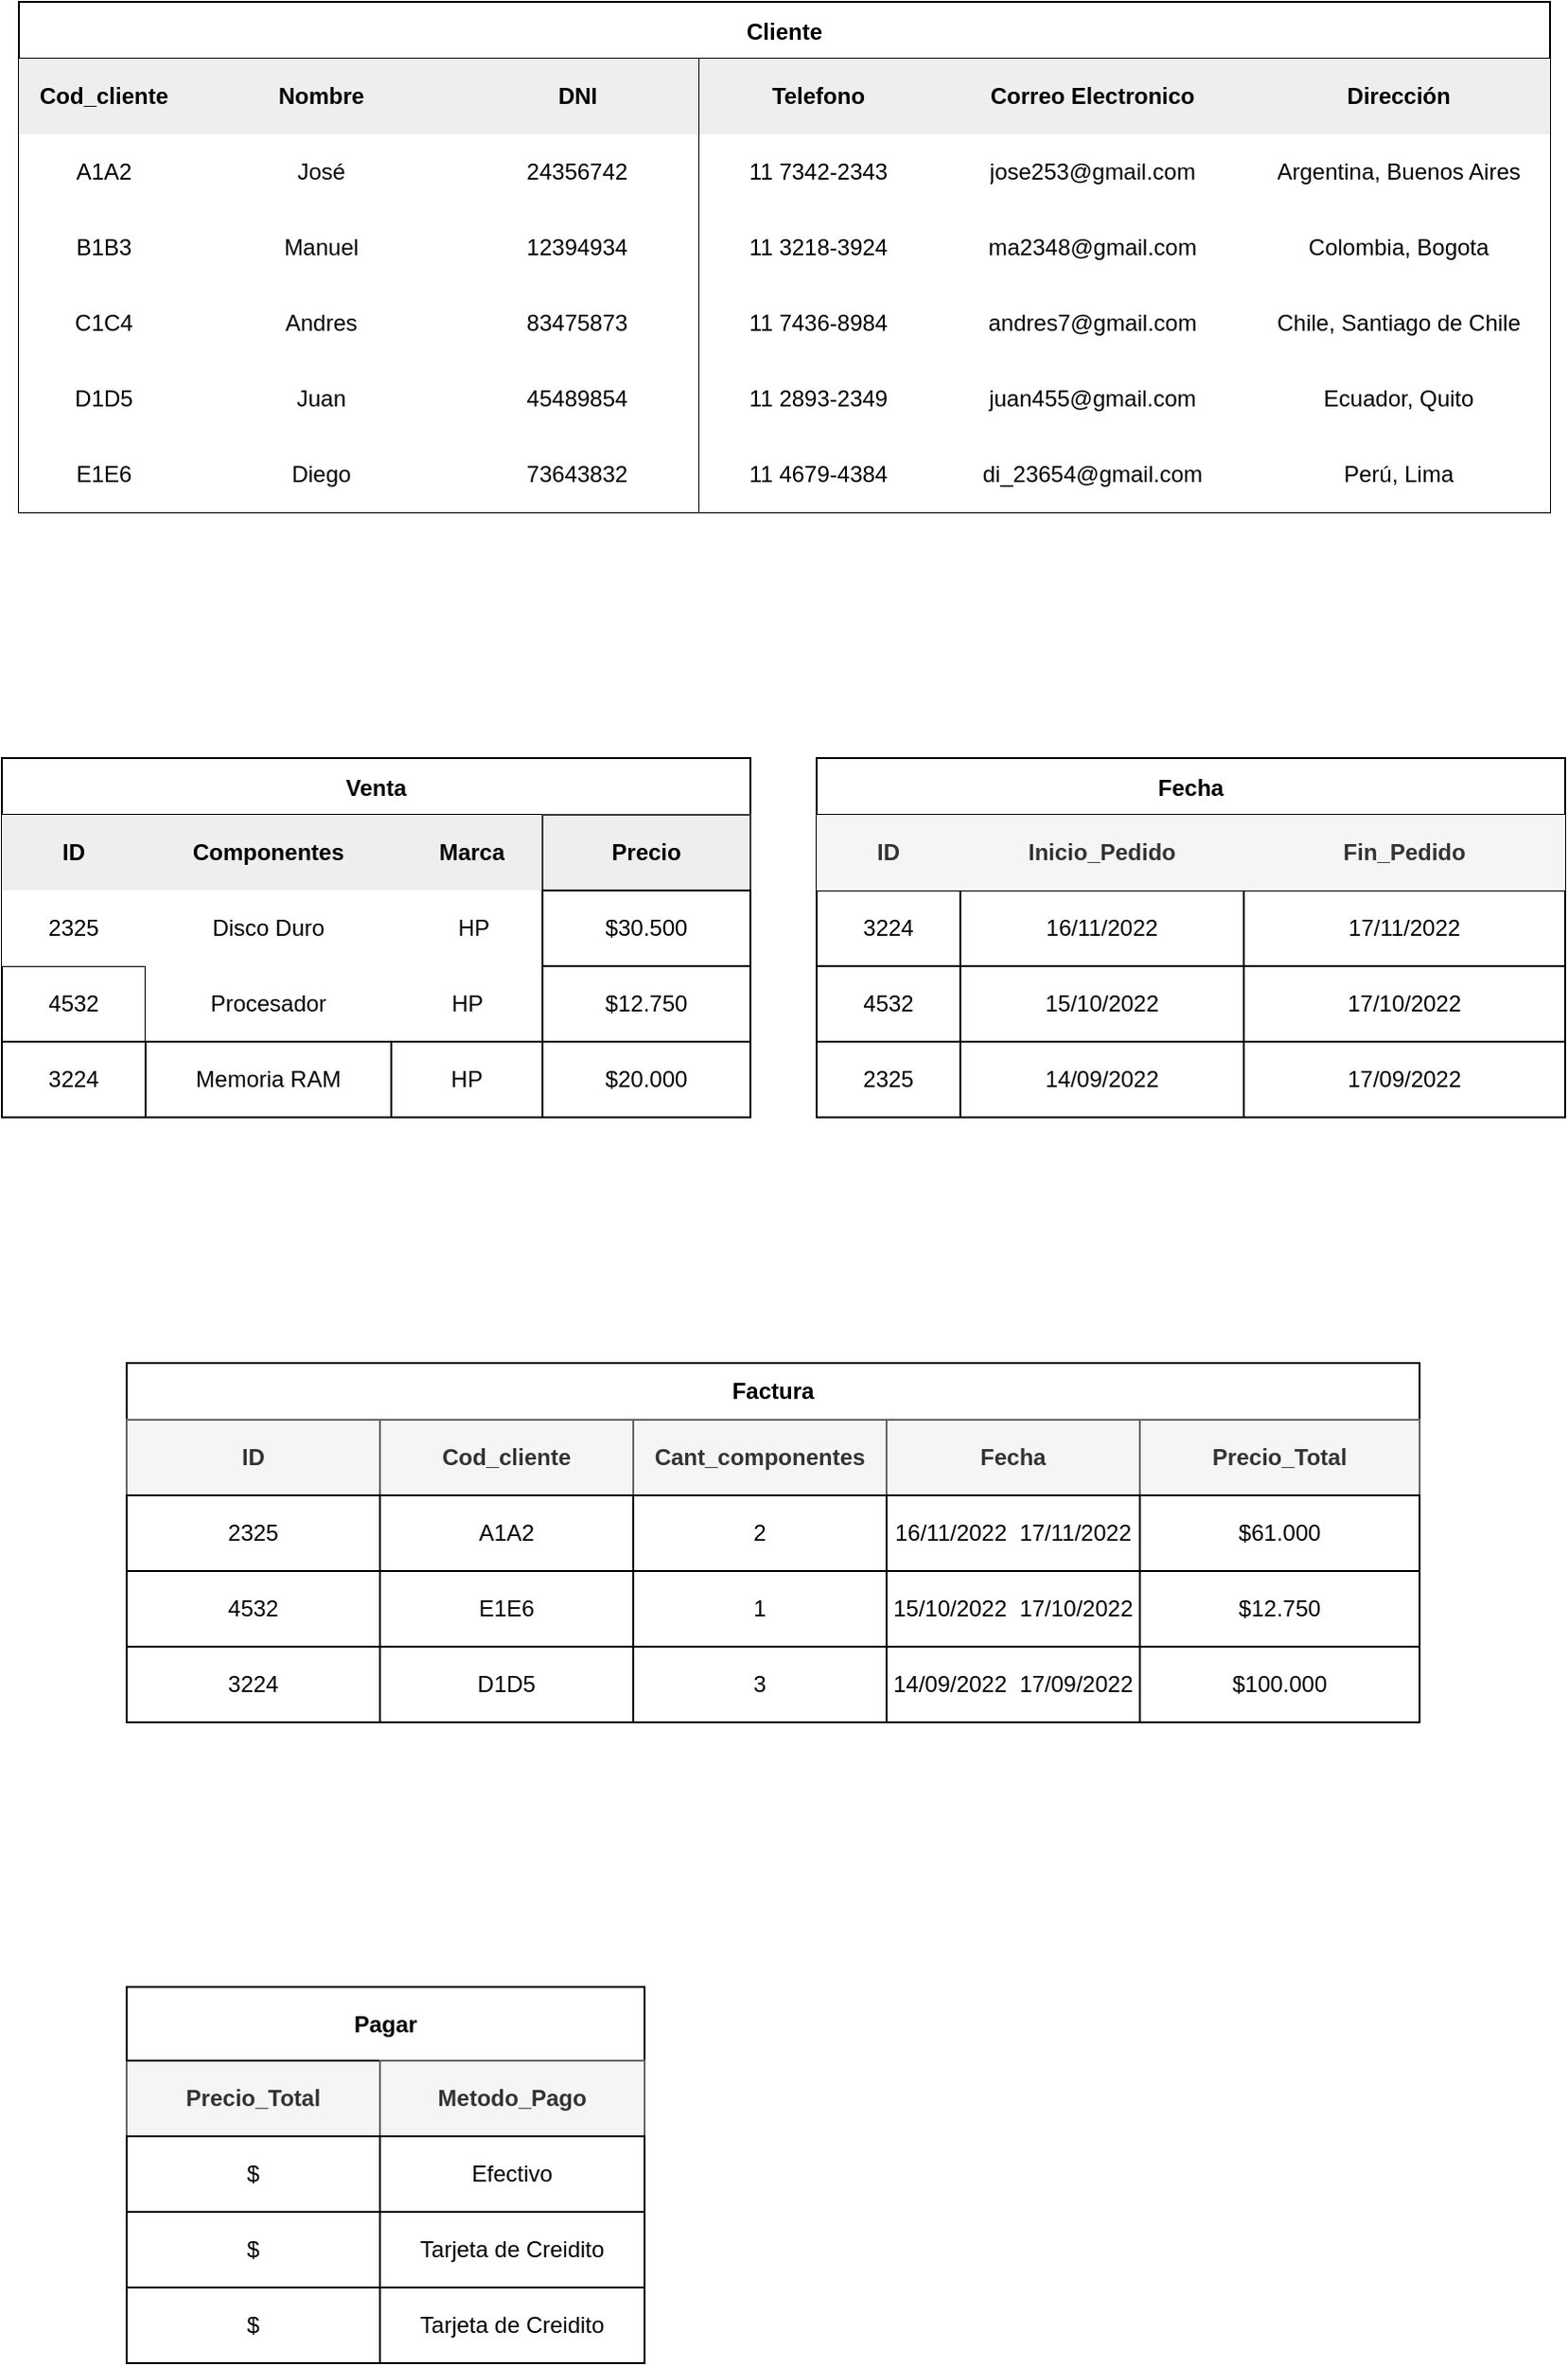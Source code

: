 <mxfile version="20.5.3" type="device"><diagram id="csTYcZTapImQouPdzcbC" name="Página-1"><mxGraphModel dx="1422" dy="794" grid="1" gridSize="10" guides="1" tooltips="1" connect="1" arrows="1" fold="1" page="1" pageScale="1" pageWidth="827" pageHeight="1169" math="0" shadow="0"><root><mxCell id="0"/><mxCell id="1" parent="0"/><mxCell id="JsSYjgzVCISqLi4sRE3K-1" value="Cliente" style="shape=table;startSize=30;container=1;collapsible=0;childLayout=tableLayout;fontStyle=1;align=center;" vertex="1" parent="1"><mxGeometry x="9" y="80" width="810" height="270" as="geometry"/></mxCell><mxCell id="JsSYjgzVCISqLi4sRE3K-2" value="" style="shape=tableRow;horizontal=0;startSize=0;swimlaneHead=0;swimlaneBody=0;top=0;left=0;bottom=0;right=0;collapsible=0;dropTarget=0;fillColor=none;points=[[0,0.5],[1,0.5]];portConstraint=eastwest;" vertex="1" parent="JsSYjgzVCISqLi4sRE3K-1"><mxGeometry y="30" width="810" height="40" as="geometry"/></mxCell><mxCell id="JsSYjgzVCISqLi4sRE3K-3" value="&lt;b&gt;&lt;span style=&quot;white-space: pre;&quot;&gt;&amp;nbsp;  Cod_cliente&#9;&lt;/span&gt;&lt;span style=&quot;white-space: pre;&quot;&gt;&#9;&lt;/span&gt;&lt;span style=&quot;white-space: pre;&quot;&gt;&#9;&lt;/span&gt;&lt;span style=&quot;white-space: pre;&quot;&gt;&#9;&lt;/span&gt;&lt;/b&gt;" style="shape=partialRectangle;html=1;whiteSpace=wrap;connectable=0;fillColor=#eeeeee;top=0;left=0;bottom=0;right=0;overflow=hidden;strokeColor=#36393d;" vertex="1" parent="JsSYjgzVCISqLi4sRE3K-2"><mxGeometry width="90" height="40" as="geometry"><mxRectangle width="90" height="40" as="alternateBounds"/></mxGeometry></mxCell><mxCell id="JsSYjgzVCISqLi4sRE3K-4" value="&lt;b&gt;Nombre&lt;/b&gt;" style="shape=partialRectangle;html=1;whiteSpace=wrap;connectable=0;fillColor=#eeeeee;top=0;left=0;bottom=0;right=0;overflow=hidden;strokeColor=#36393d;" vertex="1" parent="JsSYjgzVCISqLi4sRE3K-2"><mxGeometry x="90" width="140" height="40" as="geometry"><mxRectangle width="140" height="40" as="alternateBounds"/></mxGeometry></mxCell><mxCell id="JsSYjgzVCISqLi4sRE3K-5" value="&lt;div style=&quot;text-align: center;&quot;&gt;&lt;b style=&quot;background-color: initial;&quot;&gt;&lt;span style=&quot;white-space: pre;&quot;&gt;&#9;&amp;nbsp;&lt;/span&gt;&amp;nbsp; &amp;nbsp;&lt;span style=&quot;white-space: pre;&quot;&gt;&#9;&lt;/span&gt;DNI&lt;/b&gt;&lt;/div&gt;" style="shape=partialRectangle;html=1;whiteSpace=wrap;connectable=0;fillColor=#eeeeee;top=0;left=0;bottom=0;right=0;overflow=hidden;align=left;strokeColor=#36393d;" vertex="1" parent="JsSYjgzVCISqLi4sRE3K-2"><mxGeometry x="230" width="580" height="40" as="geometry"><mxRectangle width="580" height="40" as="alternateBounds"/></mxGeometry></mxCell><mxCell id="JsSYjgzVCISqLi4sRE3K-10" value="" style="shape=tableRow;horizontal=0;startSize=0;swimlaneHead=0;swimlaneBody=0;top=0;left=0;bottom=0;right=0;collapsible=0;dropTarget=0;fillColor=none;points=[[0,0.5],[1,0.5]];portConstraint=eastwest;" vertex="1" parent="JsSYjgzVCISqLi4sRE3K-1"><mxGeometry y="70" width="810" height="40" as="geometry"/></mxCell><mxCell id="JsSYjgzVCISqLi4sRE3K-11" value="A1A2" style="shape=partialRectangle;html=1;whiteSpace=wrap;connectable=0;top=0;left=0;bottom=0;right=0;overflow=hidden;" vertex="1" parent="JsSYjgzVCISqLi4sRE3K-10"><mxGeometry width="90" height="40" as="geometry"><mxRectangle width="90" height="40" as="alternateBounds"/></mxGeometry></mxCell><mxCell id="JsSYjgzVCISqLi4sRE3K-12" value="José" style="shape=partialRectangle;html=1;whiteSpace=wrap;connectable=0;top=0;left=0;bottom=0;right=0;overflow=hidden;" vertex="1" parent="JsSYjgzVCISqLi4sRE3K-10"><mxGeometry x="90" width="140" height="40" as="geometry"><mxRectangle width="140" height="40" as="alternateBounds"/></mxGeometry></mxCell><mxCell id="JsSYjgzVCISqLi4sRE3K-13" value="&amp;nbsp; &amp;nbsp;&lt;span style=&quot;white-space: pre;&quot;&gt;&#9;&lt;/span&gt;&amp;nbsp; &amp;nbsp;24356742" style="shape=partialRectangle;html=1;whiteSpace=wrap;connectable=0;top=0;left=0;bottom=0;right=0;overflow=hidden;align=left;" vertex="1" parent="JsSYjgzVCISqLi4sRE3K-10"><mxGeometry x="230" width="580" height="40" as="geometry"><mxRectangle width="580" height="40" as="alternateBounds"/></mxGeometry></mxCell><mxCell id="JsSYjgzVCISqLi4sRE3K-6" value="" style="shape=tableRow;horizontal=0;startSize=0;swimlaneHead=0;swimlaneBody=0;top=0;left=0;bottom=0;right=0;collapsible=0;dropTarget=0;fillColor=none;points=[[0,0.5],[1,0.5]];portConstraint=eastwest;" vertex="1" parent="JsSYjgzVCISqLi4sRE3K-1"><mxGeometry y="110" width="810" height="40" as="geometry"/></mxCell><mxCell id="JsSYjgzVCISqLi4sRE3K-7" value="B1B3" style="shape=partialRectangle;html=1;whiteSpace=wrap;connectable=0;top=0;left=0;bottom=0;right=0;overflow=hidden;" vertex="1" parent="JsSYjgzVCISqLi4sRE3K-6"><mxGeometry width="90" height="40" as="geometry"><mxRectangle width="90" height="40" as="alternateBounds"/></mxGeometry></mxCell><mxCell id="JsSYjgzVCISqLi4sRE3K-8" value="Manuel" style="shape=partialRectangle;html=1;whiteSpace=wrap;connectable=0;top=0;left=0;bottom=0;right=0;overflow=hidden;" vertex="1" parent="JsSYjgzVCISqLi4sRE3K-6"><mxGeometry x="90" width="140" height="40" as="geometry"><mxRectangle width="140" height="40" as="alternateBounds"/></mxGeometry></mxCell><mxCell id="JsSYjgzVCISqLi4sRE3K-9" value="&amp;nbsp; &amp;nbsp; &amp;nbsp; &amp;nbsp; &amp;nbsp; &amp;nbsp;12394934" style="shape=partialRectangle;html=1;whiteSpace=wrap;connectable=0;top=0;left=0;bottom=0;right=0;overflow=hidden;align=left;" vertex="1" parent="JsSYjgzVCISqLi4sRE3K-6"><mxGeometry x="230" width="580" height="40" as="geometry"><mxRectangle width="580" height="40" as="alternateBounds"/></mxGeometry></mxCell><mxCell id="JsSYjgzVCISqLi4sRE3K-116" value="" style="shape=tableRow;horizontal=0;startSize=0;swimlaneHead=0;swimlaneBody=0;top=0;left=0;bottom=0;right=0;collapsible=0;dropTarget=0;fillColor=none;points=[[0,0.5],[1,0.5]];portConstraint=eastwest;" vertex="1" parent="JsSYjgzVCISqLi4sRE3K-1"><mxGeometry y="150" width="810" height="40" as="geometry"/></mxCell><mxCell id="JsSYjgzVCISqLi4sRE3K-117" value="C1C4" style="shape=partialRectangle;html=1;whiteSpace=wrap;connectable=0;top=0;left=0;bottom=0;right=0;overflow=hidden;" vertex="1" parent="JsSYjgzVCISqLi4sRE3K-116"><mxGeometry width="90" height="40" as="geometry"><mxRectangle width="90" height="40" as="alternateBounds"/></mxGeometry></mxCell><mxCell id="JsSYjgzVCISqLi4sRE3K-118" value="Andres" style="shape=partialRectangle;html=1;whiteSpace=wrap;connectable=0;top=0;left=0;bottom=0;right=0;overflow=hidden;" vertex="1" parent="JsSYjgzVCISqLi4sRE3K-116"><mxGeometry x="90" width="140" height="40" as="geometry"><mxRectangle width="140" height="40" as="alternateBounds"/></mxGeometry></mxCell><mxCell id="JsSYjgzVCISqLi4sRE3K-119" value="&amp;nbsp; &amp;nbsp; &amp;nbsp; &amp;nbsp; &amp;nbsp; &amp;nbsp;83475873" style="shape=partialRectangle;html=1;whiteSpace=wrap;connectable=0;top=0;left=0;bottom=0;right=0;overflow=hidden;align=left;" vertex="1" parent="JsSYjgzVCISqLi4sRE3K-116"><mxGeometry x="230" width="580" height="40" as="geometry"><mxRectangle width="580" height="40" as="alternateBounds"/></mxGeometry></mxCell><mxCell id="JsSYjgzVCISqLi4sRE3K-112" value="" style="shape=tableRow;horizontal=0;startSize=0;swimlaneHead=0;swimlaneBody=0;top=0;left=0;bottom=0;right=0;collapsible=0;dropTarget=0;fillColor=none;points=[[0,0.5],[1,0.5]];portConstraint=eastwest;" vertex="1" parent="JsSYjgzVCISqLi4sRE3K-1"><mxGeometry y="190" width="810" height="40" as="geometry"/></mxCell><mxCell id="JsSYjgzVCISqLi4sRE3K-113" value="D1D5" style="shape=partialRectangle;html=1;whiteSpace=wrap;connectable=0;top=0;left=0;bottom=0;right=0;overflow=hidden;" vertex="1" parent="JsSYjgzVCISqLi4sRE3K-112"><mxGeometry width="90" height="40" as="geometry"><mxRectangle width="90" height="40" as="alternateBounds"/></mxGeometry></mxCell><mxCell id="JsSYjgzVCISqLi4sRE3K-114" value="Juan" style="shape=partialRectangle;html=1;whiteSpace=wrap;connectable=0;top=0;left=0;bottom=0;right=0;overflow=hidden;" vertex="1" parent="JsSYjgzVCISqLi4sRE3K-112"><mxGeometry x="90" width="140" height="40" as="geometry"><mxRectangle width="140" height="40" as="alternateBounds"/></mxGeometry></mxCell><mxCell id="JsSYjgzVCISqLi4sRE3K-115" value="&amp;nbsp; &amp;nbsp; &amp;nbsp; &amp;nbsp; &amp;nbsp; &amp;nbsp;45489854" style="shape=partialRectangle;html=1;whiteSpace=wrap;connectable=0;top=0;left=0;bottom=0;right=0;overflow=hidden;align=left;" vertex="1" parent="JsSYjgzVCISqLi4sRE3K-112"><mxGeometry x="230" width="580" height="40" as="geometry"><mxRectangle width="580" height="40" as="alternateBounds"/></mxGeometry></mxCell><mxCell id="JsSYjgzVCISqLi4sRE3K-108" value="" style="shape=tableRow;horizontal=0;startSize=0;swimlaneHead=0;swimlaneBody=0;top=0;left=0;bottom=0;right=0;collapsible=0;dropTarget=0;fillColor=none;points=[[0,0.5],[1,0.5]];portConstraint=eastwest;" vertex="1" parent="JsSYjgzVCISqLi4sRE3K-1"><mxGeometry y="230" width="810" height="40" as="geometry"/></mxCell><mxCell id="JsSYjgzVCISqLi4sRE3K-109" value="E1E6" style="shape=partialRectangle;html=1;whiteSpace=wrap;connectable=0;top=0;left=0;bottom=0;right=0;overflow=hidden;" vertex="1" parent="JsSYjgzVCISqLi4sRE3K-108"><mxGeometry width="90" height="40" as="geometry"><mxRectangle width="90" height="40" as="alternateBounds"/></mxGeometry></mxCell><mxCell id="JsSYjgzVCISqLi4sRE3K-110" value="Diego" style="shape=partialRectangle;html=1;whiteSpace=wrap;connectable=0;top=0;left=0;bottom=0;right=0;overflow=hidden;" vertex="1" parent="JsSYjgzVCISqLi4sRE3K-108"><mxGeometry x="90" width="140" height="40" as="geometry"><mxRectangle width="140" height="40" as="alternateBounds"/></mxGeometry></mxCell><mxCell id="JsSYjgzVCISqLi4sRE3K-111" value="&amp;nbsp; &amp;nbsp; &amp;nbsp; &amp;nbsp; &amp;nbsp; &amp;nbsp;73643832" style="shape=partialRectangle;html=1;whiteSpace=wrap;connectable=0;top=0;left=0;bottom=0;right=0;overflow=hidden;pointerEvents=1;align=left;" vertex="1" parent="JsSYjgzVCISqLi4sRE3K-108"><mxGeometry x="230" width="580" height="40" as="geometry"><mxRectangle width="580" height="40" as="alternateBounds"/></mxGeometry></mxCell><mxCell id="JsSYjgzVCISqLi4sRE3K-82" value="" style="shape=table;html=1;whiteSpace=wrap;startSize=0;container=1;collapsible=0;childLayout=tableLayout;" vertex="1" parent="1"><mxGeometry x="369" y="110" width="450" height="240" as="geometry"/></mxCell><mxCell id="JsSYjgzVCISqLi4sRE3K-83" value="" style="shape=tableRow;horizontal=0;startSize=0;swimlaneHead=0;swimlaneBody=0;top=0;left=0;bottom=0;right=0;collapsible=0;dropTarget=0;fillColor=none;points=[[0,0.5],[1,0.5]];portConstraint=eastwest;" vertex="1" parent="JsSYjgzVCISqLi4sRE3K-82"><mxGeometry width="450" height="40" as="geometry"/></mxCell><mxCell id="JsSYjgzVCISqLi4sRE3K-84" value="&lt;b&gt;Telefono&lt;/b&gt;" style="shape=partialRectangle;html=1;whiteSpace=wrap;connectable=0;fillColor=#eeeeee;top=0;left=0;bottom=0;right=0;overflow=hidden;strokeColor=#36393d;" vertex="1" parent="JsSYjgzVCISqLi4sRE3K-83"><mxGeometry width="126" height="40" as="geometry"><mxRectangle width="126" height="40" as="alternateBounds"/></mxGeometry></mxCell><mxCell id="JsSYjgzVCISqLi4sRE3K-85" value="&lt;b&gt;Correo Electronico&lt;/b&gt;" style="shape=partialRectangle;html=1;whiteSpace=wrap;connectable=0;fillColor=#eeeeee;top=0;left=0;bottom=0;right=0;overflow=hidden;strokeColor=#36393d;" vertex="1" parent="JsSYjgzVCISqLi4sRE3K-83"><mxGeometry x="126" width="164" height="40" as="geometry"><mxRectangle width="164" height="40" as="alternateBounds"/></mxGeometry></mxCell><mxCell id="JsSYjgzVCISqLi4sRE3K-86" value="&lt;b&gt;Dirección&lt;/b&gt;" style="shape=partialRectangle;html=1;whiteSpace=wrap;connectable=0;fillColor=#eeeeee;top=0;left=0;bottom=0;right=0;overflow=hidden;strokeColor=#36393d;" vertex="1" parent="JsSYjgzVCISqLi4sRE3K-83"><mxGeometry x="290" width="160" height="40" as="geometry"><mxRectangle width="160" height="40" as="alternateBounds"/></mxGeometry></mxCell><mxCell id="JsSYjgzVCISqLi4sRE3K-87" value="" style="shape=tableRow;horizontal=0;startSize=0;swimlaneHead=0;swimlaneBody=0;top=0;left=0;bottom=0;right=0;collapsible=0;dropTarget=0;fillColor=none;points=[[0,0.5],[1,0.5]];portConstraint=eastwest;" vertex="1" parent="JsSYjgzVCISqLi4sRE3K-82"><mxGeometry y="40" width="450" height="40" as="geometry"/></mxCell><mxCell id="JsSYjgzVCISqLi4sRE3K-88" value="11 7342-2343" style="shape=partialRectangle;html=1;whiteSpace=wrap;connectable=0;top=0;left=0;bottom=0;right=0;overflow=hidden;" vertex="1" parent="JsSYjgzVCISqLi4sRE3K-87"><mxGeometry width="126" height="40" as="geometry"><mxRectangle width="126" height="40" as="alternateBounds"/></mxGeometry></mxCell><mxCell id="JsSYjgzVCISqLi4sRE3K-89" value="jose253@gmail.com" style="shape=partialRectangle;html=1;whiteSpace=wrap;connectable=0;top=0;left=0;bottom=0;right=0;overflow=hidden;" vertex="1" parent="JsSYjgzVCISqLi4sRE3K-87"><mxGeometry x="126" width="164" height="40" as="geometry"><mxRectangle width="164" height="40" as="alternateBounds"/></mxGeometry></mxCell><mxCell id="JsSYjgzVCISqLi4sRE3K-90" value="Argentina, Buenos Aires" style="shape=partialRectangle;html=1;whiteSpace=wrap;connectable=0;top=0;left=0;bottom=0;right=0;overflow=hidden;" vertex="1" parent="JsSYjgzVCISqLi4sRE3K-87"><mxGeometry x="290" width="160" height="40" as="geometry"><mxRectangle width="160" height="40" as="alternateBounds"/></mxGeometry></mxCell><mxCell id="JsSYjgzVCISqLi4sRE3K-91" value="" style="shape=tableRow;horizontal=0;startSize=0;swimlaneHead=0;swimlaneBody=0;top=0;left=0;bottom=0;right=0;collapsible=0;dropTarget=0;fillColor=none;points=[[0,0.5],[1,0.5]];portConstraint=eastwest;" vertex="1" parent="JsSYjgzVCISqLi4sRE3K-82"><mxGeometry y="80" width="450" height="40" as="geometry"/></mxCell><mxCell id="JsSYjgzVCISqLi4sRE3K-92" value="11 3218-3924" style="shape=partialRectangle;html=1;whiteSpace=wrap;connectable=0;top=0;left=0;bottom=0;right=0;overflow=hidden;" vertex="1" parent="JsSYjgzVCISqLi4sRE3K-91"><mxGeometry width="126" height="40" as="geometry"><mxRectangle width="126" height="40" as="alternateBounds"/></mxGeometry></mxCell><mxCell id="JsSYjgzVCISqLi4sRE3K-93" value="ma2348@gmail.com" style="shape=partialRectangle;html=1;whiteSpace=wrap;connectable=0;top=0;left=0;bottom=0;right=0;overflow=hidden;" vertex="1" parent="JsSYjgzVCISqLi4sRE3K-91"><mxGeometry x="126" width="164" height="40" as="geometry"><mxRectangle width="164" height="40" as="alternateBounds"/></mxGeometry></mxCell><mxCell id="JsSYjgzVCISqLi4sRE3K-94" value="Colombia, Bogota" style="shape=partialRectangle;html=1;whiteSpace=wrap;connectable=0;top=0;left=0;bottom=0;right=0;overflow=hidden;pointerEvents=1;" vertex="1" parent="JsSYjgzVCISqLi4sRE3K-91"><mxGeometry x="290" width="160" height="40" as="geometry"><mxRectangle width="160" height="40" as="alternateBounds"/></mxGeometry></mxCell><mxCell id="JsSYjgzVCISqLi4sRE3K-128" value="" style="shape=tableRow;horizontal=0;startSize=0;swimlaneHead=0;swimlaneBody=0;top=0;left=0;bottom=0;right=0;collapsible=0;dropTarget=0;fillColor=none;points=[[0,0.5],[1,0.5]];portConstraint=eastwest;" vertex="1" parent="JsSYjgzVCISqLi4sRE3K-82"><mxGeometry y="120" width="450" height="40" as="geometry"/></mxCell><mxCell id="JsSYjgzVCISqLi4sRE3K-129" value="11 7436-8984" style="shape=partialRectangle;html=1;whiteSpace=wrap;connectable=0;top=0;left=0;bottom=0;right=0;overflow=hidden;" vertex="1" parent="JsSYjgzVCISqLi4sRE3K-128"><mxGeometry width="126" height="40" as="geometry"><mxRectangle width="126" height="40" as="alternateBounds"/></mxGeometry></mxCell><mxCell id="JsSYjgzVCISqLi4sRE3K-130" value="andres7@gmail.com" style="shape=partialRectangle;html=1;whiteSpace=wrap;connectable=0;top=0;left=0;bottom=0;right=0;overflow=hidden;" vertex="1" parent="JsSYjgzVCISqLi4sRE3K-128"><mxGeometry x="126" width="164" height="40" as="geometry"><mxRectangle width="164" height="40" as="alternateBounds"/></mxGeometry></mxCell><mxCell id="JsSYjgzVCISqLi4sRE3K-131" value="Chile, Santiago de Chile" style="shape=partialRectangle;html=1;whiteSpace=wrap;connectable=0;top=0;left=0;bottom=0;right=0;overflow=hidden;" vertex="1" parent="JsSYjgzVCISqLi4sRE3K-128"><mxGeometry x="290" width="160" height="40" as="geometry"><mxRectangle width="160" height="40" as="alternateBounds"/></mxGeometry></mxCell><mxCell id="JsSYjgzVCISqLi4sRE3K-124" value="" style="shape=tableRow;horizontal=0;startSize=0;swimlaneHead=0;swimlaneBody=0;top=0;left=0;bottom=0;right=0;collapsible=0;dropTarget=0;fillColor=none;points=[[0,0.5],[1,0.5]];portConstraint=eastwest;" vertex="1" parent="JsSYjgzVCISqLi4sRE3K-82"><mxGeometry y="160" width="450" height="40" as="geometry"/></mxCell><mxCell id="JsSYjgzVCISqLi4sRE3K-125" value="11 2893-2349" style="shape=partialRectangle;html=1;whiteSpace=wrap;connectable=0;top=0;left=0;bottom=0;right=0;overflow=hidden;" vertex="1" parent="JsSYjgzVCISqLi4sRE3K-124"><mxGeometry width="126" height="40" as="geometry"><mxRectangle width="126" height="40" as="alternateBounds"/></mxGeometry></mxCell><mxCell id="JsSYjgzVCISqLi4sRE3K-126" value="juan455@gmail.com" style="shape=partialRectangle;html=1;whiteSpace=wrap;connectable=0;top=0;left=0;bottom=0;right=0;overflow=hidden;" vertex="1" parent="JsSYjgzVCISqLi4sRE3K-124"><mxGeometry x="126" width="164" height="40" as="geometry"><mxRectangle width="164" height="40" as="alternateBounds"/></mxGeometry></mxCell><mxCell id="JsSYjgzVCISqLi4sRE3K-127" value="Ecuador, Quito" style="shape=partialRectangle;html=1;whiteSpace=wrap;connectable=0;top=0;left=0;bottom=0;right=0;overflow=hidden;" vertex="1" parent="JsSYjgzVCISqLi4sRE3K-124"><mxGeometry x="290" width="160" height="40" as="geometry"><mxRectangle width="160" height="40" as="alternateBounds"/></mxGeometry></mxCell><mxCell id="JsSYjgzVCISqLi4sRE3K-120" value="" style="shape=tableRow;horizontal=0;startSize=0;swimlaneHead=0;swimlaneBody=0;top=0;left=0;bottom=0;right=0;collapsible=0;dropTarget=0;fillColor=none;points=[[0,0.5],[1,0.5]];portConstraint=eastwest;" vertex="1" parent="JsSYjgzVCISqLi4sRE3K-82"><mxGeometry y="200" width="450" height="40" as="geometry"/></mxCell><mxCell id="JsSYjgzVCISqLi4sRE3K-121" value="11 4679-4384" style="shape=partialRectangle;html=1;whiteSpace=wrap;connectable=0;top=0;left=0;bottom=0;right=0;overflow=hidden;" vertex="1" parent="JsSYjgzVCISqLi4sRE3K-120"><mxGeometry width="126" height="40" as="geometry"><mxRectangle width="126" height="40" as="alternateBounds"/></mxGeometry></mxCell><mxCell id="JsSYjgzVCISqLi4sRE3K-122" value="di_23654@gmail.com" style="shape=partialRectangle;html=1;whiteSpace=wrap;connectable=0;top=0;left=0;bottom=0;right=0;overflow=hidden;" vertex="1" parent="JsSYjgzVCISqLi4sRE3K-120"><mxGeometry x="126" width="164" height="40" as="geometry"><mxRectangle width="164" height="40" as="alternateBounds"/></mxGeometry></mxCell><mxCell id="JsSYjgzVCISqLi4sRE3K-123" value="Perú, Lima" style="shape=partialRectangle;html=1;whiteSpace=wrap;connectable=0;top=0;left=0;bottom=0;right=0;overflow=hidden;pointerEvents=1;" vertex="1" parent="JsSYjgzVCISqLi4sRE3K-120"><mxGeometry x="290" width="160" height="40" as="geometry"><mxRectangle width="160" height="40" as="alternateBounds"/></mxGeometry></mxCell><mxCell id="JsSYjgzVCISqLi4sRE3K-145" value="Venta" style="shape=table;startSize=30;container=1;collapsible=0;childLayout=tableLayout;fontStyle=1;align=center;" vertex="1" parent="1"><mxGeometry y="480" width="396" height="150" as="geometry"/></mxCell><mxCell id="JsSYjgzVCISqLi4sRE3K-146" value="" style="shape=tableRow;horizontal=0;startSize=0;swimlaneHead=0;swimlaneBody=0;top=0;left=0;bottom=0;right=0;collapsible=0;dropTarget=0;fillColor=none;points=[[0,0.5],[1,0.5]];portConstraint=eastwest;" vertex="1" parent="JsSYjgzVCISqLi4sRE3K-145"><mxGeometry y="30" width="396" height="40" as="geometry"/></mxCell><mxCell id="JsSYjgzVCISqLi4sRE3K-147" value="&lt;b&gt;ID&lt;/b&gt;" style="shape=partialRectangle;html=1;whiteSpace=wrap;connectable=0;fillColor=#eeeeee;top=0;left=0;bottom=0;right=0;overflow=hidden;strokeColor=#36393d;" vertex="1" parent="JsSYjgzVCISqLi4sRE3K-146"><mxGeometry width="76" height="40" as="geometry"><mxRectangle width="76" height="40" as="alternateBounds"/></mxGeometry></mxCell><mxCell id="JsSYjgzVCISqLi4sRE3K-148" value="&lt;b&gt;Componentes&lt;/b&gt;" style="shape=partialRectangle;html=1;whiteSpace=wrap;connectable=0;fillColor=#eeeeee;top=0;left=0;bottom=0;right=0;overflow=hidden;strokeColor=#36393d;" vertex="1" parent="JsSYjgzVCISqLi4sRE3K-146"><mxGeometry x="76" width="130" height="40" as="geometry"><mxRectangle width="130" height="40" as="alternateBounds"/></mxGeometry></mxCell><mxCell id="JsSYjgzVCISqLi4sRE3K-149" value="&lt;b&gt;&amp;nbsp; &amp;nbsp; &amp;nbsp; &amp;nbsp;Marca&lt;/b&gt;" style="shape=partialRectangle;html=1;whiteSpace=wrap;connectable=0;fillColor=#eeeeee;top=0;left=0;bottom=0;right=0;overflow=hidden;align=left;strokeColor=#36393d;" vertex="1" parent="JsSYjgzVCISqLi4sRE3K-146"><mxGeometry x="206" width="190" height="40" as="geometry"><mxRectangle width="190" height="40" as="alternateBounds"/></mxGeometry></mxCell><mxCell id="JsSYjgzVCISqLi4sRE3K-150" value="" style="shape=tableRow;horizontal=0;startSize=0;swimlaneHead=0;swimlaneBody=0;top=0;left=0;bottom=0;right=0;collapsible=0;dropTarget=0;fillColor=none;points=[[0,0.5],[1,0.5]];portConstraint=eastwest;" vertex="1" parent="JsSYjgzVCISqLi4sRE3K-145"><mxGeometry y="70" width="396" height="40" as="geometry"/></mxCell><mxCell id="JsSYjgzVCISqLi4sRE3K-151" value="2325" style="shape=partialRectangle;html=1;whiteSpace=wrap;connectable=0;top=0;left=0;bottom=0;right=0;overflow=hidden;" vertex="1" parent="JsSYjgzVCISqLi4sRE3K-150"><mxGeometry width="76" height="40" as="geometry"><mxRectangle width="76" height="40" as="alternateBounds"/></mxGeometry></mxCell><mxCell id="JsSYjgzVCISqLi4sRE3K-152" value="Disco Duro" style="shape=partialRectangle;html=1;whiteSpace=wrap;connectable=0;top=0;left=0;bottom=0;right=0;overflow=hidden;" vertex="1" parent="JsSYjgzVCISqLi4sRE3K-150"><mxGeometry x="76" width="130" height="40" as="geometry"><mxRectangle width="130" height="40" as="alternateBounds"/></mxGeometry></mxCell><mxCell id="JsSYjgzVCISqLi4sRE3K-153" value="&lt;span style=&quot;white-space: pre;&quot;&gt;&#9;&lt;/span&gt;&amp;nbsp; HP" style="shape=partialRectangle;html=1;whiteSpace=wrap;connectable=0;top=0;left=0;bottom=0;right=0;overflow=hidden;align=left;" vertex="1" parent="JsSYjgzVCISqLi4sRE3K-150"><mxGeometry x="206" width="190" height="40" as="geometry"><mxRectangle width="190" height="40" as="alternateBounds"/></mxGeometry></mxCell><mxCell id="JsSYjgzVCISqLi4sRE3K-154" value="" style="shape=tableRow;horizontal=0;startSize=0;swimlaneHead=0;swimlaneBody=0;top=0;left=0;bottom=0;right=0;collapsible=0;dropTarget=0;fillColor=none;points=[[0,0.5],[1,0.5]];portConstraint=eastwest;" vertex="1" parent="JsSYjgzVCISqLi4sRE3K-145"><mxGeometry y="110" width="396" height="40" as="geometry"/></mxCell><mxCell id="JsSYjgzVCISqLi4sRE3K-155" value="4532" style="shape=partialRectangle;html=1;whiteSpace=wrap;connectable=0;fillColor=none;top=0;left=0;bottom=0;right=0;overflow=hidden;" vertex="1" parent="JsSYjgzVCISqLi4sRE3K-154"><mxGeometry width="76" height="40" as="geometry"><mxRectangle width="76" height="40" as="alternateBounds"/></mxGeometry></mxCell><mxCell id="JsSYjgzVCISqLi4sRE3K-156" value="Procesador" style="shape=partialRectangle;html=1;whiteSpace=wrap;connectable=0;fillColor=default;top=0;left=0;bottom=0;right=0;overflow=hidden;" vertex="1" parent="JsSYjgzVCISqLi4sRE3K-154"><mxGeometry x="76" width="130" height="40" as="geometry"><mxRectangle width="130" height="40" as="alternateBounds"/></mxGeometry></mxCell><mxCell id="JsSYjgzVCISqLi4sRE3K-157" value="&amp;nbsp; &amp;nbsp; &amp;nbsp; &amp;nbsp; &amp;nbsp;HP" style="shape=partialRectangle;html=1;whiteSpace=wrap;connectable=0;top=0;left=0;bottom=0;right=0;overflow=hidden;align=left;" vertex="1" parent="JsSYjgzVCISqLi4sRE3K-154"><mxGeometry x="206" width="190" height="40" as="geometry"><mxRectangle width="190" height="40" as="alternateBounds"/></mxGeometry></mxCell><mxCell id="JsSYjgzVCISqLi4sRE3K-162" value="&lt;b&gt;Precio&lt;/b&gt;" style="rounded=0;whiteSpace=wrap;html=1;fillColor=#eeeeee;strokeColor=#36393d;" vertex="1" parent="1"><mxGeometry x="286" y="510" width="110" height="40" as="geometry"/></mxCell><mxCell id="JsSYjgzVCISqLi4sRE3K-163" value="$30.500" style="rounded=0;whiteSpace=wrap;html=1;" vertex="1" parent="1"><mxGeometry x="286" y="550" width="110" height="40" as="geometry"/></mxCell><mxCell id="JsSYjgzVCISqLi4sRE3K-164" value="$12.750" style="rounded=0;whiteSpace=wrap;html=1;" vertex="1" parent="1"><mxGeometry x="286" y="590" width="110" height="40" as="geometry"/></mxCell><mxCell id="JsSYjgzVCISqLi4sRE3K-165" value="3224" style="rounded=0;whiteSpace=wrap;html=1;" vertex="1" parent="1"><mxGeometry y="630" width="76" height="40" as="geometry"/></mxCell><mxCell id="JsSYjgzVCISqLi4sRE3K-166" value="Memoria RAM" style="rounded=0;whiteSpace=wrap;html=1;" vertex="1" parent="1"><mxGeometry x="76" y="630" width="130" height="40" as="geometry"/></mxCell><mxCell id="JsSYjgzVCISqLi4sRE3K-167" value="HP" style="rounded=0;whiteSpace=wrap;html=1;" vertex="1" parent="1"><mxGeometry x="206" y="630" width="80" height="40" as="geometry"/></mxCell><mxCell id="JsSYjgzVCISqLi4sRE3K-168" value="$20.000" style="rounded=0;whiteSpace=wrap;html=1;" vertex="1" parent="1"><mxGeometry x="286" y="630" width="110" height="40" as="geometry"/></mxCell><mxCell id="JsSYjgzVCISqLi4sRE3K-170" value="Fecha" style="shape=table;startSize=30;container=1;collapsible=0;childLayout=tableLayout;fontStyle=1;align=center;fillColor=default;" vertex="1" parent="1"><mxGeometry x="431" y="480" width="396" height="150" as="geometry"/></mxCell><mxCell id="JsSYjgzVCISqLi4sRE3K-171" value="" style="shape=tableRow;horizontal=0;startSize=0;swimlaneHead=0;swimlaneBody=0;top=0;left=0;bottom=0;right=0;collapsible=0;dropTarget=0;fillColor=none;points=[[0,0.5],[1,0.5]];portConstraint=eastwest;" vertex="1" parent="JsSYjgzVCISqLi4sRE3K-170"><mxGeometry y="30" width="396" height="40" as="geometry"/></mxCell><mxCell id="JsSYjgzVCISqLi4sRE3K-172" value="&lt;b&gt;ID&lt;/b&gt;" style="shape=partialRectangle;html=1;whiteSpace=wrap;connectable=0;fillColor=#f5f5f5;top=0;left=0;bottom=0;right=0;overflow=hidden;fontColor=#333333;strokeColor=#666666;" vertex="1" parent="JsSYjgzVCISqLi4sRE3K-171"><mxGeometry width="76" height="40" as="geometry"><mxRectangle width="76" height="40" as="alternateBounds"/></mxGeometry></mxCell><mxCell id="JsSYjgzVCISqLi4sRE3K-173" value="&lt;b&gt;Inicio_Pedido&lt;/b&gt;" style="shape=partialRectangle;html=1;whiteSpace=wrap;connectable=0;fillColor=#f5f5f5;top=0;left=0;bottom=0;right=0;overflow=hidden;fontColor=#333333;strokeColor=#666666;" vertex="1" parent="JsSYjgzVCISqLi4sRE3K-171"><mxGeometry x="76" width="150" height="40" as="geometry"><mxRectangle width="150" height="40" as="alternateBounds"/></mxGeometry></mxCell><mxCell id="JsSYjgzVCISqLi4sRE3K-174" value="&lt;b&gt;Fin_Pedido&lt;/b&gt;" style="shape=partialRectangle;html=1;whiteSpace=wrap;connectable=0;fillColor=#f5f5f5;top=0;left=0;bottom=0;right=0;overflow=hidden;fontColor=#333333;strokeColor=#666666;" vertex="1" parent="JsSYjgzVCISqLi4sRE3K-171"><mxGeometry x="226" width="170" height="40" as="geometry"><mxRectangle width="170" height="40" as="alternateBounds"/></mxGeometry></mxCell><mxCell id="JsSYjgzVCISqLi4sRE3K-175" value="" style="shape=tableRow;horizontal=0;startSize=0;swimlaneHead=0;swimlaneBody=0;top=0;left=0;bottom=0;right=0;collapsible=0;dropTarget=0;fillColor=none;points=[[0,0.5],[1,0.5]];portConstraint=eastwest;" vertex="1" parent="JsSYjgzVCISqLi4sRE3K-170"><mxGeometry y="70" width="396" height="40" as="geometry"/></mxCell><mxCell id="JsSYjgzVCISqLi4sRE3K-176" value="3224" style="shape=partialRectangle;html=1;whiteSpace=wrap;connectable=0;fillColor=none;top=0;left=0;bottom=0;right=0;overflow=hidden;" vertex="1" parent="JsSYjgzVCISqLi4sRE3K-175"><mxGeometry width="76" height="40" as="geometry"><mxRectangle width="76" height="40" as="alternateBounds"/></mxGeometry></mxCell><mxCell id="JsSYjgzVCISqLi4sRE3K-177" value="16/11/2022" style="shape=partialRectangle;html=1;whiteSpace=wrap;connectable=0;fillColor=none;top=0;left=0;bottom=0;right=0;overflow=hidden;" vertex="1" parent="JsSYjgzVCISqLi4sRE3K-175"><mxGeometry x="76" width="150" height="40" as="geometry"><mxRectangle width="150" height="40" as="alternateBounds"/></mxGeometry></mxCell><mxCell id="JsSYjgzVCISqLi4sRE3K-178" value="17/11/2022" style="shape=partialRectangle;html=1;whiteSpace=wrap;connectable=0;fillColor=none;top=0;left=0;bottom=0;right=0;overflow=hidden;" vertex="1" parent="JsSYjgzVCISqLi4sRE3K-175"><mxGeometry x="226" width="170" height="40" as="geometry"><mxRectangle width="170" height="40" as="alternateBounds"/></mxGeometry></mxCell><mxCell id="JsSYjgzVCISqLi4sRE3K-179" value="" style="shape=tableRow;horizontal=0;startSize=0;swimlaneHead=0;swimlaneBody=0;top=0;left=0;bottom=0;right=0;collapsible=0;dropTarget=0;fillColor=none;points=[[0,0.5],[1,0.5]];portConstraint=eastwest;" vertex="1" parent="JsSYjgzVCISqLi4sRE3K-170"><mxGeometry y="110" width="396" height="40" as="geometry"/></mxCell><mxCell id="JsSYjgzVCISqLi4sRE3K-180" value="4532" style="shape=partialRectangle;html=1;whiteSpace=wrap;connectable=0;fillColor=none;top=0;left=0;bottom=0;right=0;overflow=hidden;" vertex="1" parent="JsSYjgzVCISqLi4sRE3K-179"><mxGeometry width="76" height="40" as="geometry"><mxRectangle width="76" height="40" as="alternateBounds"/></mxGeometry></mxCell><mxCell id="JsSYjgzVCISqLi4sRE3K-181" value="15/10/2022" style="shape=partialRectangle;html=1;whiteSpace=wrap;connectable=0;fillColor=none;top=0;left=0;bottom=0;right=0;overflow=hidden;" vertex="1" parent="JsSYjgzVCISqLi4sRE3K-179"><mxGeometry x="76" width="150" height="40" as="geometry"><mxRectangle width="150" height="40" as="alternateBounds"/></mxGeometry></mxCell><mxCell id="JsSYjgzVCISqLi4sRE3K-182" value="17/10/2022" style="shape=partialRectangle;html=1;whiteSpace=wrap;connectable=0;fillColor=none;top=0;left=0;bottom=0;right=0;overflow=hidden;" vertex="1" parent="JsSYjgzVCISqLi4sRE3K-179"><mxGeometry x="226" width="170" height="40" as="geometry"><mxRectangle width="170" height="40" as="alternateBounds"/></mxGeometry></mxCell><mxCell id="JsSYjgzVCISqLi4sRE3K-183" value="2325" style="rounded=0;whiteSpace=wrap;html=1;fillColor=default;" vertex="1" parent="1"><mxGeometry x="431" y="630" width="76" height="40" as="geometry"/></mxCell><mxCell id="JsSYjgzVCISqLi4sRE3K-184" value="14/09/2022" style="rounded=0;whiteSpace=wrap;html=1;fillColor=default;" vertex="1" parent="1"><mxGeometry x="507" y="630" width="150" height="40" as="geometry"/></mxCell><mxCell id="JsSYjgzVCISqLi4sRE3K-185" value="17/09/2022" style="rounded=0;whiteSpace=wrap;html=1;fillColor=default;" vertex="1" parent="1"><mxGeometry x="657" y="630" width="170" height="40" as="geometry"/></mxCell><mxCell id="JsSYjgzVCISqLi4sRE3K-186" value="&lt;b&gt;Factura&lt;/b&gt;" style="rounded=0;whiteSpace=wrap;html=1;fillColor=default;" vertex="1" parent="1"><mxGeometry x="66" y="800" width="684" height="30" as="geometry"/></mxCell><mxCell id="JsSYjgzVCISqLi4sRE3K-187" value="&lt;b&gt;Cod_cliente&lt;/b&gt;" style="rounded=0;whiteSpace=wrap;html=1;fillColor=#f5f5f5;fontColor=#333333;strokeColor=#666666;" vertex="1" parent="1"><mxGeometry x="200" y="830" width="134" height="40" as="geometry"/></mxCell><mxCell id="JsSYjgzVCISqLi4sRE3K-188" value="&lt;b&gt;Cant_componentes&lt;/b&gt;" style="rounded=0;whiteSpace=wrap;html=1;fillColor=#f5f5f5;fontColor=#333333;strokeColor=#666666;" vertex="1" parent="1"><mxGeometry x="334" y="830" width="134" height="40" as="geometry"/></mxCell><mxCell id="JsSYjgzVCISqLi4sRE3K-189" value="&lt;b&gt;Fecha&lt;/b&gt;" style="rounded=0;whiteSpace=wrap;html=1;fillColor=#f5f5f5;fontColor=#333333;strokeColor=#666666;" vertex="1" parent="1"><mxGeometry x="468" y="830" width="134" height="40" as="geometry"/></mxCell><mxCell id="JsSYjgzVCISqLi4sRE3K-190" value="&lt;b&gt;Precio_Total&lt;/b&gt;" style="rounded=0;whiteSpace=wrap;html=1;fillColor=#f5f5f5;fontColor=#333333;strokeColor=#666666;" vertex="1" parent="1"><mxGeometry x="602" y="830" width="148" height="40" as="geometry"/></mxCell><mxCell id="JsSYjgzVCISqLi4sRE3K-191" value="&lt;b&gt;ID&lt;/b&gt;" style="rounded=0;whiteSpace=wrap;html=1;fillColor=#f5f5f5;fontColor=#333333;strokeColor=#666666;" vertex="1" parent="1"><mxGeometry x="66" y="830" width="134" height="40" as="geometry"/></mxCell><mxCell id="JsSYjgzVCISqLi4sRE3K-192" value="2325" style="rounded=0;whiteSpace=wrap;html=1;fillColor=default;" vertex="1" parent="1"><mxGeometry x="66" y="870" width="134" height="40" as="geometry"/></mxCell><mxCell id="JsSYjgzVCISqLi4sRE3K-193" value="A1A2" style="rounded=0;whiteSpace=wrap;html=1;fillColor=default;" vertex="1" parent="1"><mxGeometry x="200" y="870" width="134" height="40" as="geometry"/></mxCell><mxCell id="JsSYjgzVCISqLi4sRE3K-194" value="2" style="rounded=0;whiteSpace=wrap;html=1;fillColor=default;" vertex="1" parent="1"><mxGeometry x="334" y="870" width="134" height="40" as="geometry"/></mxCell><mxCell id="JsSYjgzVCISqLi4sRE3K-195" value="16/11/2022&amp;nbsp; 17/11/2022" style="rounded=0;whiteSpace=wrap;html=1;fillColor=default;" vertex="1" parent="1"><mxGeometry x="468" y="870" width="134" height="40" as="geometry"/></mxCell><mxCell id="JsSYjgzVCISqLi4sRE3K-196" value="$61.000" style="rounded=0;whiteSpace=wrap;html=1;fillColor=default;" vertex="1" parent="1"><mxGeometry x="602" y="870" width="148" height="40" as="geometry"/></mxCell><mxCell id="JsSYjgzVCISqLi4sRE3K-197" value="4532" style="rounded=0;whiteSpace=wrap;html=1;fillColor=default;" vertex="1" parent="1"><mxGeometry x="66" y="910" width="134" height="40" as="geometry"/></mxCell><mxCell id="JsSYjgzVCISqLi4sRE3K-198" value="E1E6" style="rounded=0;whiteSpace=wrap;html=1;fillColor=default;" vertex="1" parent="1"><mxGeometry x="200" y="910" width="134" height="40" as="geometry"/></mxCell><mxCell id="JsSYjgzVCISqLi4sRE3K-199" value="1" style="rounded=0;whiteSpace=wrap;html=1;fillColor=default;" vertex="1" parent="1"><mxGeometry x="334" y="910" width="134" height="40" as="geometry"/></mxCell><mxCell id="JsSYjgzVCISqLi4sRE3K-200" value="15/10/2022&amp;nbsp; 17/10/2022" style="rounded=0;whiteSpace=wrap;html=1;fillColor=default;" vertex="1" parent="1"><mxGeometry x="468" y="910" width="134" height="40" as="geometry"/></mxCell><mxCell id="JsSYjgzVCISqLi4sRE3K-201" value="$12.750" style="rounded=0;whiteSpace=wrap;html=1;fillColor=default;" vertex="1" parent="1"><mxGeometry x="602" y="910" width="148" height="40" as="geometry"/></mxCell><mxCell id="JsSYjgzVCISqLi4sRE3K-202" value="3224" style="rounded=0;whiteSpace=wrap;html=1;fillColor=default;" vertex="1" parent="1"><mxGeometry x="66" y="950" width="134" height="40" as="geometry"/></mxCell><mxCell id="JsSYjgzVCISqLi4sRE3K-203" value="D1D5" style="rounded=0;whiteSpace=wrap;html=1;fillColor=default;" vertex="1" parent="1"><mxGeometry x="200" y="950" width="134" height="40" as="geometry"/></mxCell><mxCell id="JsSYjgzVCISqLi4sRE3K-204" value="3" style="rounded=0;whiteSpace=wrap;html=1;fillColor=default;" vertex="1" parent="1"><mxGeometry x="334" y="950" width="134" height="40" as="geometry"/></mxCell><mxCell id="JsSYjgzVCISqLi4sRE3K-205" value="14/09/2022&amp;nbsp; 17/09/2022" style="rounded=0;whiteSpace=wrap;html=1;fillColor=default;" vertex="1" parent="1"><mxGeometry x="468" y="950" width="134" height="40" as="geometry"/></mxCell><mxCell id="JsSYjgzVCISqLi4sRE3K-206" value="$100.000" style="rounded=0;whiteSpace=wrap;html=1;fillColor=default;" vertex="1" parent="1"><mxGeometry x="602" y="950" width="148" height="40" as="geometry"/></mxCell><mxCell id="JsSYjgzVCISqLi4sRE3K-207" value="&lt;b&gt;Precio_Total&lt;/b&gt;" style="rounded=0;whiteSpace=wrap;html=1;fillColor=#f5f5f5;fontColor=#333333;strokeColor=#666666;" vertex="1" parent="1"><mxGeometry x="66" y="1169" width="134" height="40" as="geometry"/></mxCell><mxCell id="JsSYjgzVCISqLi4sRE3K-208" value="&lt;b&gt;Pagar&lt;/b&gt;" style="rounded=0;whiteSpace=wrap;html=1;fillColor=default;" vertex="1" parent="1"><mxGeometry x="66" y="1130" width="274" height="39" as="geometry"/></mxCell><mxCell id="JsSYjgzVCISqLi4sRE3K-209" value="&lt;b&gt;Metodo_Pago&lt;/b&gt;" style="rounded=0;whiteSpace=wrap;html=1;fillColor=#f5f5f5;fontColor=#333333;strokeColor=#666666;" vertex="1" parent="1"><mxGeometry x="200" y="1169" width="140" height="40" as="geometry"/></mxCell><mxCell id="JsSYjgzVCISqLi4sRE3K-210" value="Efectivo" style="rounded=0;whiteSpace=wrap;html=1;fillColor=default;" vertex="1" parent="1"><mxGeometry x="200" y="1209" width="140" height="40" as="geometry"/></mxCell><mxCell id="JsSYjgzVCISqLi4sRE3K-212" value="$" style="rounded=0;whiteSpace=wrap;html=1;fillColor=default;" vertex="1" parent="1"><mxGeometry x="66" y="1209" width="134" height="40" as="geometry"/></mxCell><mxCell id="JsSYjgzVCISqLi4sRE3K-213" value="$" style="rounded=0;whiteSpace=wrap;html=1;fillColor=default;" vertex="1" parent="1"><mxGeometry x="66" y="1249" width="134" height="40" as="geometry"/></mxCell><mxCell id="JsSYjgzVCISqLi4sRE3K-214" value="$" style="rounded=0;whiteSpace=wrap;html=1;fillColor=default;" vertex="1" parent="1"><mxGeometry x="66" y="1289" width="134" height="40" as="geometry"/></mxCell><mxCell id="JsSYjgzVCISqLi4sRE3K-215" value="Tarjeta de Creidito" style="rounded=0;whiteSpace=wrap;html=1;fillColor=default;" vertex="1" parent="1"><mxGeometry x="200" y="1249" width="140" height="40" as="geometry"/></mxCell><mxCell id="JsSYjgzVCISqLi4sRE3K-216" value="Tarjeta de Creidito" style="rounded=0;whiteSpace=wrap;html=1;fillColor=default;" vertex="1" parent="1"><mxGeometry x="200" y="1289" width="140" height="40" as="geometry"/></mxCell></root></mxGraphModel></diagram></mxfile>